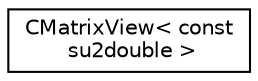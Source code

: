 digraph "Graphical Class Hierarchy"
{
 // LATEX_PDF_SIZE
  edge [fontname="Helvetica",fontsize="10",labelfontname="Helvetica",labelfontsize="10"];
  node [fontname="Helvetica",fontsize="10",shape=record];
  rankdir="LR";
  Node0 [label="CMatrixView\< const\l su2double \>",height=0.2,width=0.4,color="black", fillcolor="white", style="filled",URL="$classCMatrixView.html",tooltip=" "];
}
